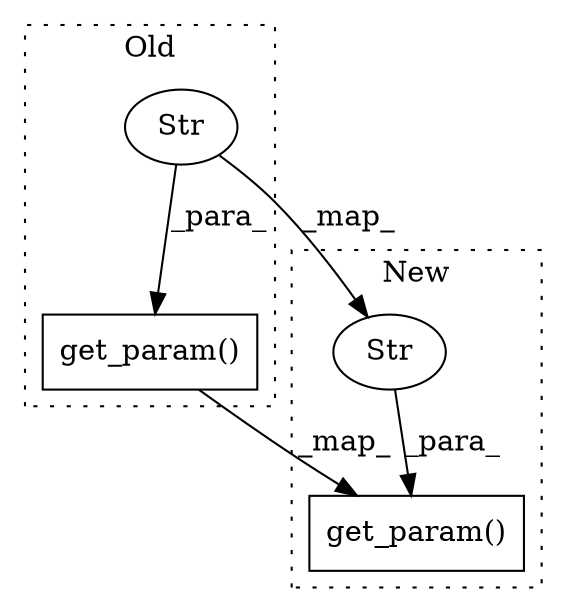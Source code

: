 digraph G {
subgraph cluster0 {
1 [label="get_param()" a="75" s="711,745" l="16,1" shape="box"];
4 [label="Str" a="66" s="743" l="2" shape="ellipse"];
label = "Old";
style="dotted";
}
subgraph cluster1 {
2 [label="get_param()" a="75" s="650,680" l="16,1" shape="box"];
3 [label="Str" a="66" s="675" l="5" shape="ellipse"];
label = "New";
style="dotted";
}
1 -> 2 [label="_map_"];
3 -> 2 [label="_para_"];
4 -> 3 [label="_map_"];
4 -> 1 [label="_para_"];
}